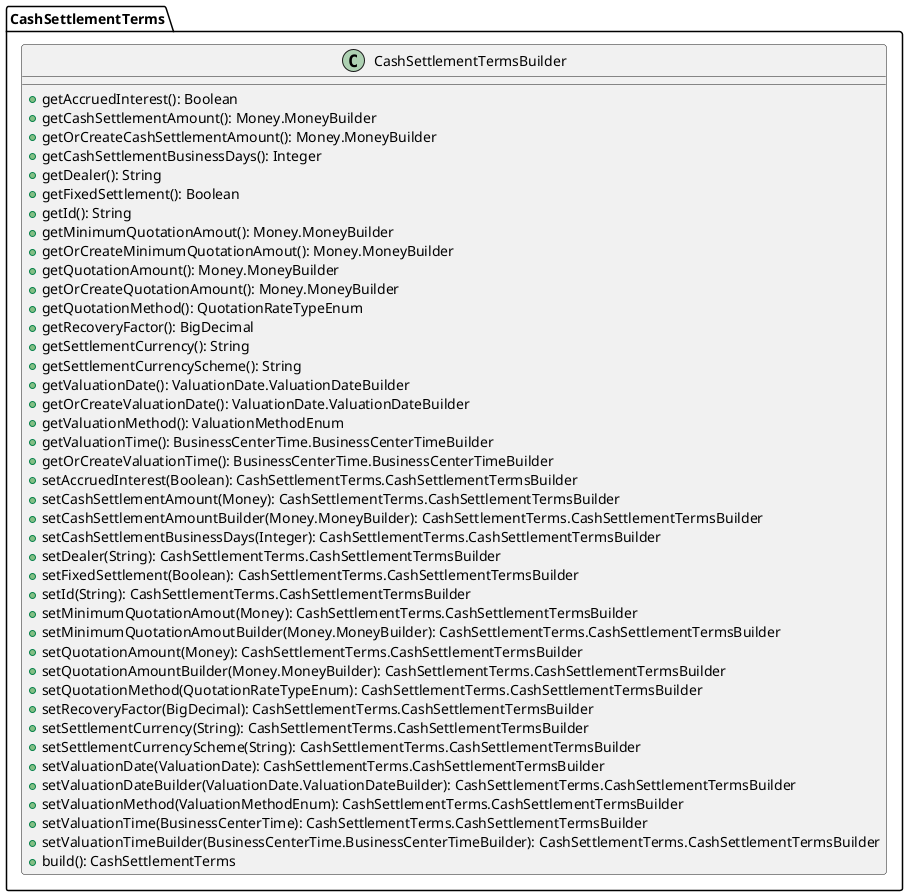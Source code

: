 @startuml

    class CashSettlementTerms.CashSettlementTermsBuilder [[CashSettlementTerms.CashSettlementTermsBuilder.html]] {
        +getAccruedInterest(): Boolean
        +getCashSettlementAmount(): Money.MoneyBuilder
        +getOrCreateCashSettlementAmount(): Money.MoneyBuilder
        +getCashSettlementBusinessDays(): Integer
        +getDealer(): String
        +getFixedSettlement(): Boolean
        +getId(): String
        +getMinimumQuotationAmout(): Money.MoneyBuilder
        +getOrCreateMinimumQuotationAmout(): Money.MoneyBuilder
        +getQuotationAmount(): Money.MoneyBuilder
        +getOrCreateQuotationAmount(): Money.MoneyBuilder
        +getQuotationMethod(): QuotationRateTypeEnum
        +getRecoveryFactor(): BigDecimal
        +getSettlementCurrency(): String
        +getSettlementCurrencyScheme(): String
        +getValuationDate(): ValuationDate.ValuationDateBuilder
        +getOrCreateValuationDate(): ValuationDate.ValuationDateBuilder
        +getValuationMethod(): ValuationMethodEnum
        +getValuationTime(): BusinessCenterTime.BusinessCenterTimeBuilder
        +getOrCreateValuationTime(): BusinessCenterTime.BusinessCenterTimeBuilder
        +setAccruedInterest(Boolean): CashSettlementTerms.CashSettlementTermsBuilder
        +setCashSettlementAmount(Money): CashSettlementTerms.CashSettlementTermsBuilder
        +setCashSettlementAmountBuilder(Money.MoneyBuilder): CashSettlementTerms.CashSettlementTermsBuilder
        +setCashSettlementBusinessDays(Integer): CashSettlementTerms.CashSettlementTermsBuilder
        +setDealer(String): CashSettlementTerms.CashSettlementTermsBuilder
        +setFixedSettlement(Boolean): CashSettlementTerms.CashSettlementTermsBuilder
        +setId(String): CashSettlementTerms.CashSettlementTermsBuilder
        +setMinimumQuotationAmout(Money): CashSettlementTerms.CashSettlementTermsBuilder
        +setMinimumQuotationAmoutBuilder(Money.MoneyBuilder): CashSettlementTerms.CashSettlementTermsBuilder
        +setQuotationAmount(Money): CashSettlementTerms.CashSettlementTermsBuilder
        +setQuotationAmountBuilder(Money.MoneyBuilder): CashSettlementTerms.CashSettlementTermsBuilder
        +setQuotationMethod(QuotationRateTypeEnum): CashSettlementTerms.CashSettlementTermsBuilder
        +setRecoveryFactor(BigDecimal): CashSettlementTerms.CashSettlementTermsBuilder
        +setSettlementCurrency(String): CashSettlementTerms.CashSettlementTermsBuilder
        +setSettlementCurrencyScheme(String): CashSettlementTerms.CashSettlementTermsBuilder
        +setValuationDate(ValuationDate): CashSettlementTerms.CashSettlementTermsBuilder
        +setValuationDateBuilder(ValuationDate.ValuationDateBuilder): CashSettlementTerms.CashSettlementTermsBuilder
        +setValuationMethod(ValuationMethodEnum): CashSettlementTerms.CashSettlementTermsBuilder
        +setValuationTime(BusinessCenterTime): CashSettlementTerms.CashSettlementTermsBuilder
        +setValuationTimeBuilder(BusinessCenterTime.BusinessCenterTimeBuilder): CashSettlementTerms.CashSettlementTermsBuilder
        +build(): CashSettlementTerms
    }

@enduml

